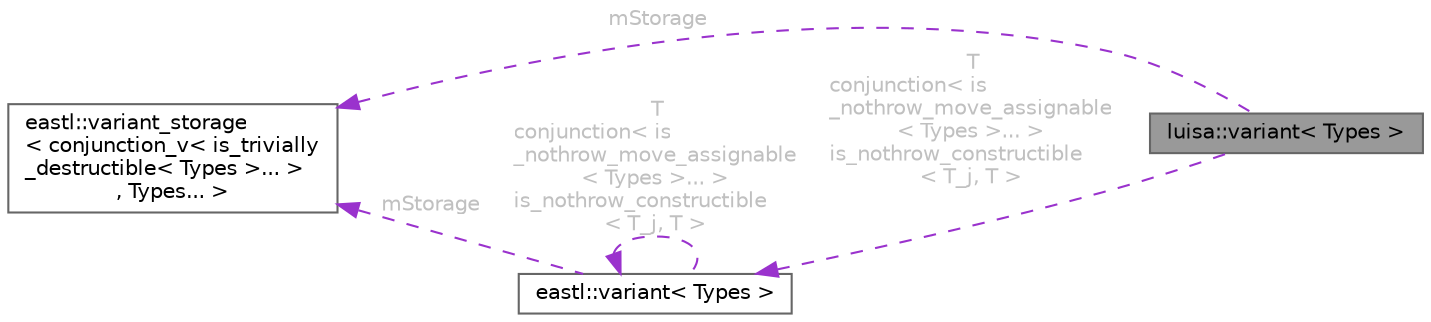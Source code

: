 digraph "luisa::variant&lt; Types &gt;"
{
 // LATEX_PDF_SIZE
  bgcolor="transparent";
  edge [fontname=Helvetica,fontsize=10,labelfontname=Helvetica,labelfontsize=10];
  node [fontname=Helvetica,fontsize=10,shape=box,height=0.2,width=0.4];
  rankdir="LR";
  Node1 [id="Node000001",label="luisa::variant\< Types \>",height=0.2,width=0.4,color="gray40", fillcolor="grey60", style="filled", fontcolor="black",tooltip=" "];
  Node2 -> Node1 [id="edge1_Node000001_Node000002",dir="back",color="darkorchid3",style="dashed",tooltip=" ",label=" mStorage",fontcolor="grey" ];
  Node2 [id="Node000002",label="eastl::variant_storage\l\< conjunction_v\< is_trivially\l_destructible\< Types \>... \>\l, Types... \>",height=0.2,width=0.4,color="gray40", fillcolor="white", style="filled",URL="$structeastl_1_1variant__storage.html",tooltip=" "];
  Node3 -> Node1 [id="edge2_Node000001_Node000003",dir="back",color="darkorchid3",style="dashed",tooltip=" ",label=" T\nconjunction\< is\l_nothrow_move_assignable\l\< Types \>... \>\nis_nothrow_constructible\l\< T_j, T \>",fontcolor="grey" ];
  Node3 [id="Node000003",label="eastl::variant\< Types \>",height=0.2,width=0.4,color="gray40", fillcolor="white", style="filled",URL="$classeastl_1_1variant.html",tooltip=" "];
  Node2 -> Node3 [id="edge3_Node000003_Node000002",dir="back",color="darkorchid3",style="dashed",tooltip=" ",label=" mStorage",fontcolor="grey" ];
  Node3 -> Node3 [id="edge4_Node000003_Node000003",dir="back",color="darkorchid3",style="dashed",tooltip=" ",label=" T\nconjunction\< is\l_nothrow_move_assignable\l\< Types \>... \>\nis_nothrow_constructible\l\< T_j, T \>",fontcolor="grey" ];
}
